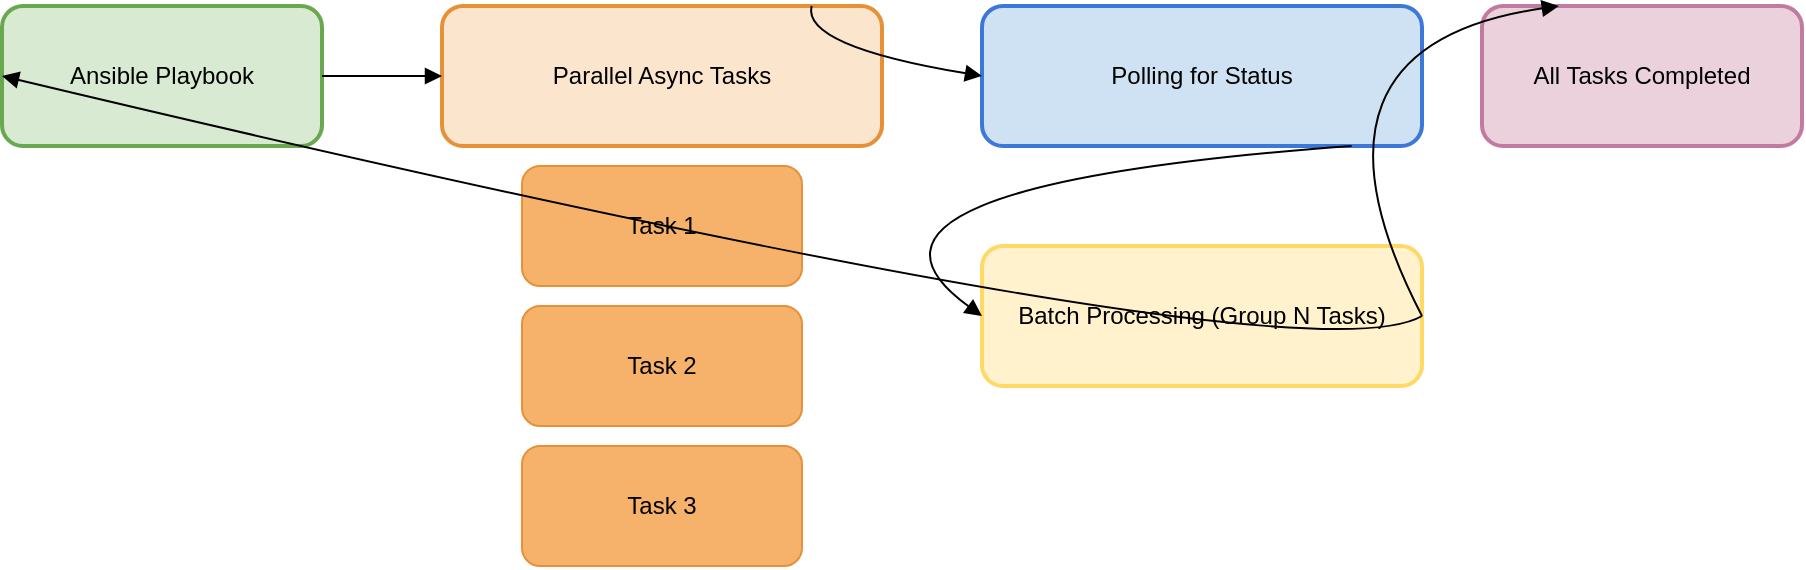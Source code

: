 <mxfile version="24.7.7">
  <diagram name="Advanced Ansible Parallel Async Tasks and Batch Processing">
    <mxGraphModel dx="2843" dy="1545" grid="1" gridSize="10" guides="1" tooltips="1" connect="1" arrows="1" fold="1" page="1" pageScale="1" pageWidth="1169" pageHeight="827" math="0" shadow="0">
      <root>
        <mxCell id="0" />
        <mxCell id="1" parent="0" />
        <!-- Ansible Playbook Start -->
        <mxCell id="2" value="Ansible Playbook" style="whiteSpace=wrap;rounded=1;fillColor=#D9EAD3;strokeColor=#6AA84F;strokeWidth=2;" parent="1" vertex="1">
          <mxGeometry x="160" y="80" width="160" height="70" as="geometry" />
        </mxCell>
        <!-- Parallel Async Tasks -->
        <mxCell id="3" value="Parallel Async Tasks" style="whiteSpace=wrap;rounded=1;fillColor=#FCE5CD;strokeColor=#E69138;strokeWidth=2;" parent="1" vertex="1">
          <mxGeometry x="380" y="80" width="220" height="70" as="geometry" />
        </mxCell>
        <!-- Task 1 -->
        <mxCell id="4" value="Task 1" style="whiteSpace=wrap;fillColor=#F6B26B;strokeColor=#E69138;rounded=1;" vertex="1" parent="1">
          <mxGeometry x="420" y="160" width="140" height="60" as="geometry" />
        </mxCell>
        <!-- Task 2 -->
        <mxCell id="5" value="Task 2" style="whiteSpace=wrap;fillColor=#F6B26B;strokeColor=#E69138;rounded=1;" vertex="1" parent="1">
          <mxGeometry x="420" y="230" width="140" height="60" as="geometry" />
        </mxCell>
        <!-- Task 3 -->
        <mxCell id="6" value="Task 3" style="whiteSpace=wrap;fillColor=#F6B26B;strokeColor=#E69138;rounded=1;" vertex="1" parent="1">
          <mxGeometry x="420" y="300" width="140" height="60" as="geometry" />
        </mxCell>
        <!-- Polling Mechanism for Tasks -->
        <mxCell id="7" value="Polling for Status" style="whiteSpace=wrap;rounded=1;fillColor=#CFE2F3;strokeColor=#3C78D8;strokeWidth=2;" parent="1" vertex="1">
          <mxGeometry x="650" y="80" width="220" height="70" as="geometry" />
        </mxCell>
        <!-- Batch Processing -->
        <mxCell id="8" value="Batch Processing (Group N Tasks)" style="whiteSpace=wrap;rounded=1;fillColor=#FFF2CC;strokeColor=#FFD966;strokeWidth=2;" parent="1" vertex="1">
          <mxGeometry x="650" y="200" width="220" height="70" as="geometry" />
        </mxCell>
        <!-- Completed Tasks -->
        <mxCell id="9" value="All Tasks Completed" style="whiteSpace=wrap;rounded=1;fillColor=#EAD1DC;strokeColor=#C27BA0;strokeWidth=2;" parent="1" vertex="1">
          <mxGeometry x="900" y="80" width="160" height="70" as="geometry" />
        </mxCell>
        <!-- Connecting Lines -->
        <mxCell id="10" value="" style="curved=1;startArrow=none;endArrow=block;exitX=1.01;exitY=0.5;entryX=0.01;entryY=0.5;" parent="1" source="2" target="3" edge="1">
          <mxGeometry relative="1" as="geometry">
            <Array as="points" />
          </mxGeometry>
        </mxCell>
        <!-- Connections between Async Tasks and Polling -->
        <mxCell id="11" value="" style="curved=1;startArrow=none;endArrow=block;exitX=0.84;exitY=0;entryX=0;entryY=0.5;" parent="1" source="3" target="7" edge="1">
          <mxGeometry relative="1" as="geometry">
            <Array as="points">
              <mxPoint x="560" y="100" />
            </Array>
          </mxGeometry>
        </mxCell>
        <!-- Connections from Polling to Batch Processing -->
        <mxCell id="12" value="" style="curved=1;startArrow=none;endArrow=block;exitX=0.84;exitY=1;entryX=0;entryY=0.5;" parent="1" source="7" target="8" edge="1">
          <mxGeometry relative="1" as="geometry">
            <Array as="points">
              <mxPoint x="560" y="170" />
            </Array>
          </mxGeometry>
        </mxCell>
        <!-- Connections from Batch Processing to Completed Tasks -->
        <mxCell id="13" value="" style="curved=1;startArrow=none;endArrow=block;exitX=0.99;exitY=0.5;entryX=0.24;entryY=0;" parent="1" source="8" target="9" edge="1">
          <mxGeometry relative="1" as="geometry">
            <Array as="points">
              <mxPoint x="800" y="100" />
            </Array>
          </mxGeometry>
        </mxCell>
        <!-- Loop Back to Ansible Playbook Start -->
        <mxCell id="14" value="" style="curved=1;startArrow=none;endArrow=block;exitX=1;exitY=0.5;entryX=0;entryY=0.5;" parent="1" source="8" target="2" edge="1">
          <mxGeometry relative="1" as="geometry">
            <Array as="points">
              <mxPoint x="810" y="270" />
            </Array>
          </mxGeometry>
        </mxCell>
      </root>
    </mxGraphModel>
  </diagram>
</mxfile>
